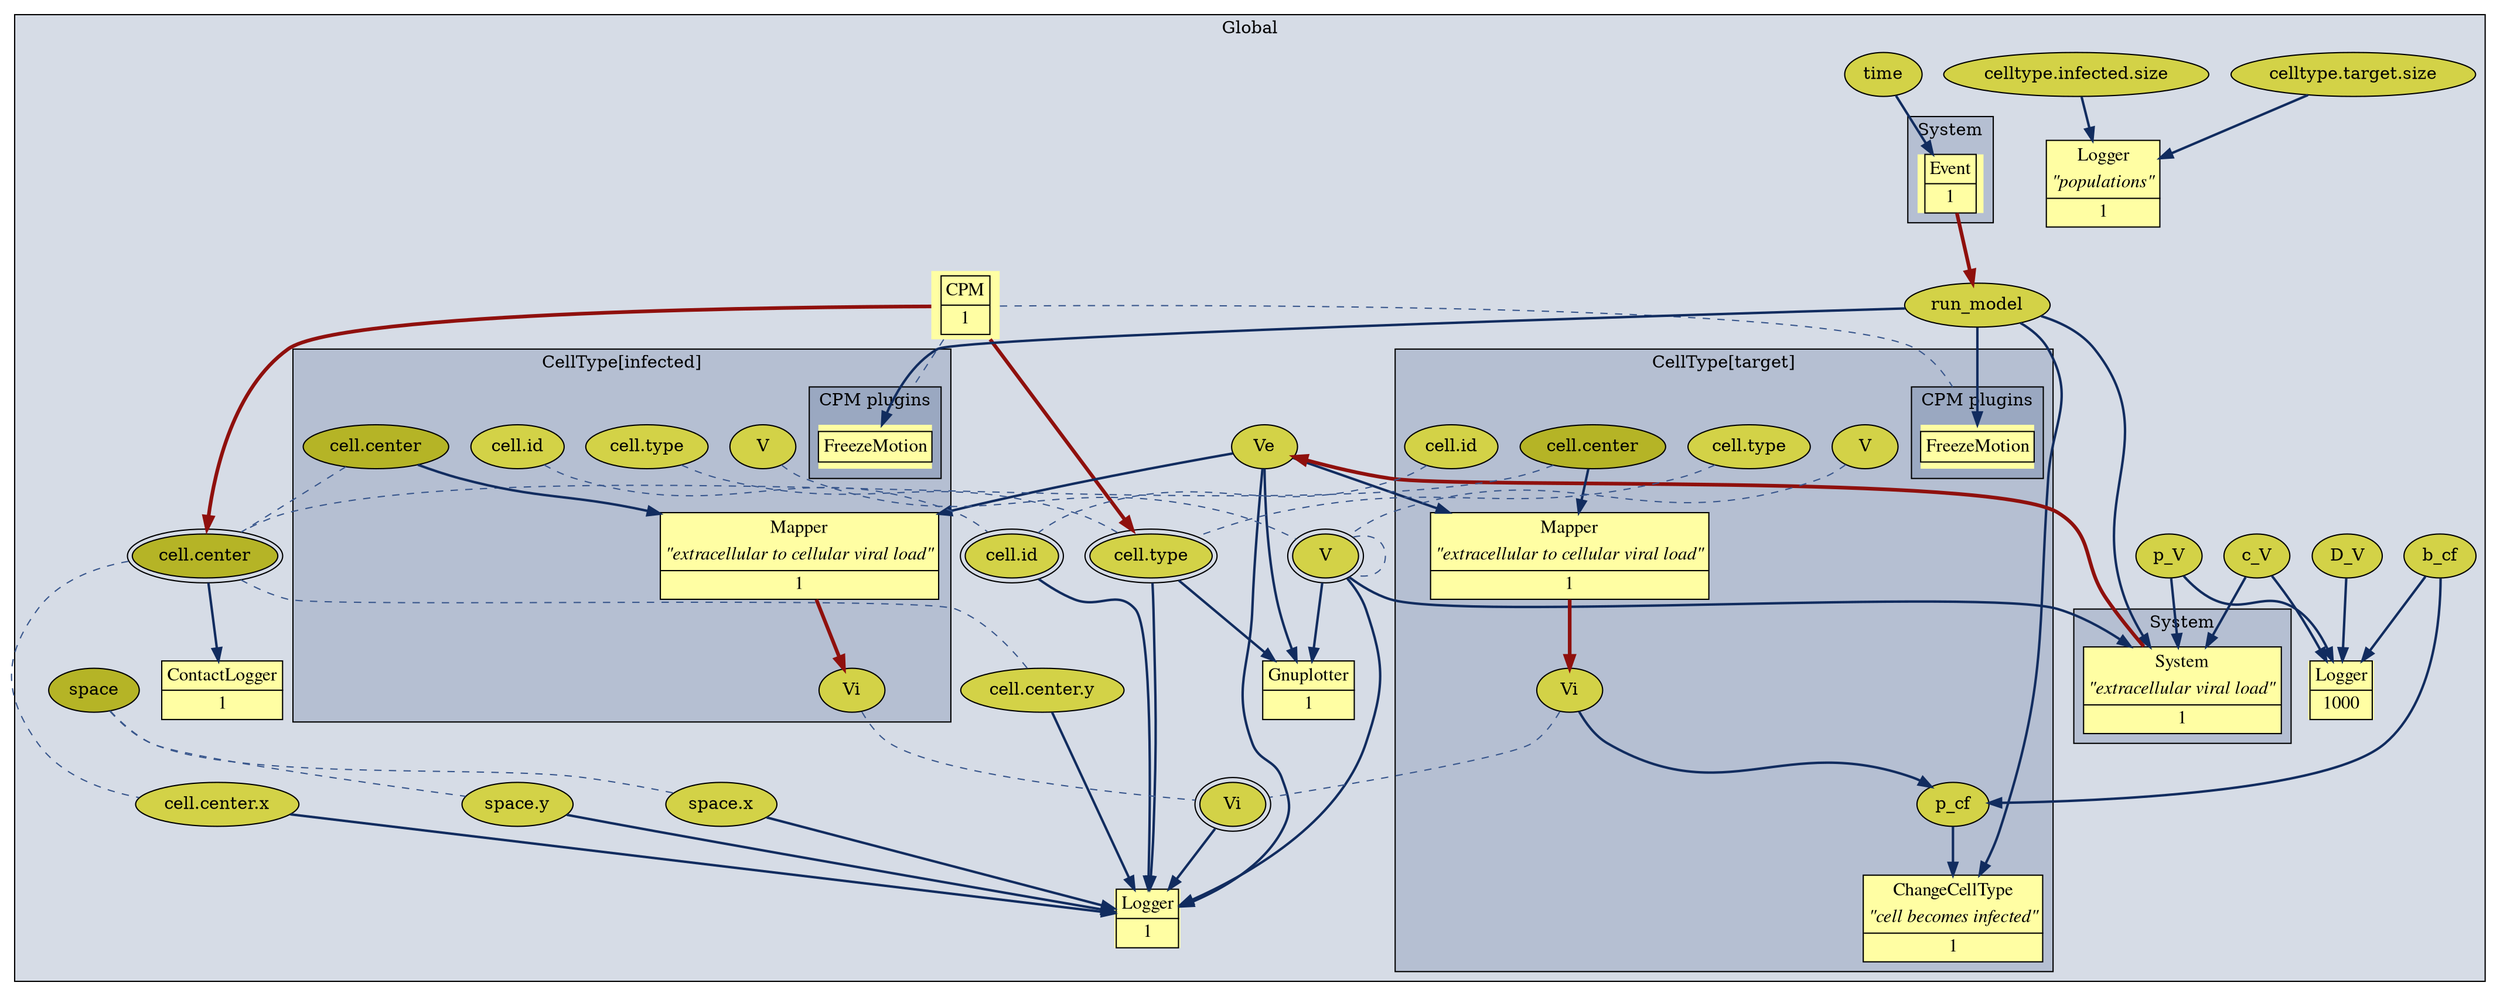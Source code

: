 digraph {
compound=true;
subgraph cluster{
labelloc="t";label="Global";bgcolor="#2341782f"
node[style=filled,fillcolor="#fffea3"]
CPM_0_1 [shape=plaintext, label=<<font face="times" point-size="15"><table cellborder="0" border="1" cellspacing="0" cellpadding="3">  <tr><td>CPM</td></tr><hr/><tr><td>1</td></tr></table></font>>, URL="morph://MorpheusModel/CPM" ]
Gnuplotter_0_1[ shape=plaintext,  margin="0", label=<<font face="times" point-size="15"><table cellborder="0" border="1" cellspacing="0" cellpadding="3" align="center">
<tr><td>Gnuplotter</td></tr>
<hr/>
<tr><td>1</td></tr></table></font>>, URL="morph://MorpheusModel/Analysis/Gnuplotter[0]" ]
Gnuplotter_0_1[ shape=plaintext,  margin="0", label=<<font face="times" point-size="15"><table cellborder="0" border="1" cellspacing="0" cellpadding="3" align="center">
<tr><td>Gnuplotter</td></tr>
<hr/>
<tr><td>1</td></tr></table></font>>, URL="morph://MorpheusModel/Analysis/Gnuplotter[1]" ]
Logger_0_1[ shape=plaintext,  margin="0", label=<<font face="times" point-size="15"><table cellborder="0" border="1" cellspacing="0" cellpadding="3" align="center">
<tr><td>Logger</td></tr>
<hr/>
<tr><td>1</td></tr></table></font>>, URL="morph://MorpheusModel/Analysis/Logger[0]" ]
Logger_0_17325486187087234701_1[ shape=plaintext,  margin="0", label=<<font face="times" point-size="15"><table cellborder="0" border="1" cellspacing="0" cellpadding="3" align="center">
<tr><td>Logger</td></tr>
<tr><td><I>"populations"</I></td></tr>
<hr/>
<tr><td>1</td></tr></table></font>>, URL="morph://MorpheusModel/Analysis/Logger[1]" ]
Logger_0_1[ shape=plaintext,  margin="0", label=<<font face="times" point-size="15"><table cellborder="0" border="1" cellspacing="0" cellpadding="3" align="center">
<tr><td>Logger</td></tr>
<hr/>
<tr><td>1</td></tr></table></font>>, URL="morph://MorpheusModel/Analysis/Logger[2]" ]
ContactLogger_0_1[ shape=plaintext,  margin="0", label=<<font face="times" point-size="15"><table cellborder="0" border="1" cellspacing="0" cellpadding="3" align="center">
<tr><td>ContactLogger</td></tr>
<hr/>
<tr><td>1</td></tr></table></font>>, URL="morph://MorpheusModel/Analysis/ContactLogger" ]
Logger_0_1[ shape=plaintext,  margin="0", label=<<font face="times" point-size="15"><table cellborder="0" border="1" cellspacing="0" cellpadding="3" align="center">
<tr><td>Logger</td></tr>
<hr/>
<tr><td>1</td></tr></table></font>>, URL="morph://MorpheusModel/Analysis/Logger[3]" ]
Logger_0_1000[ shape=plaintext,  margin="0", label=<<font face="times" point-size="15"><table cellborder="0" border="1" cellspacing="0" cellpadding="3" align="center">
<tr><td>Logger</td></tr>
<hr/>
<tr><td>1000</td></tr></table></font>>, URL="morph://MorpheusModel/Analysis/Logger[4]" ]
Logger_0_1[ shape=plaintext,  margin="0", label=<<font face="times" point-size="15"><table cellborder="0" border="1" cellspacing="0" cellpadding="3" align="center">
<tr><td>Logger</td></tr>
<hr/>
<tr><td>1</td></tr></table></font>>, URL="morph://MorpheusModel/Analysis/Logger[5]" ]
D_V_0[label="D_V", fillcolor="#d3d247", URL="morph://MorpheusModel/Global/Constant[1]"]
V_0[label="V", fillcolor="#d3d247",peripheries=2]
Ve_0[label="Ve", fillcolor="#d3d247", URL="morph://MorpheusModel/Global/Field"]
Vi_0[label="Vi", fillcolor="#d3d247",peripheries=2]
b_cf_0[label="b_cf", fillcolor="#d3d247", URL="morph://MorpheusModel/Global/Constant[0]"]
c_V_0[label="c_V", fillcolor="#d3d247", URL="morph://MorpheusModel/Global/Constant[3]"]
cell_center_0[label="cell.center", fillcolor="#b5b426",peripheries=2]
cell_center_x_0[label="cell.center.x", fillcolor="#d3d247"]
cell_center_y_0[label="cell.center.y", fillcolor="#d3d247"]
cell_id_0[label="cell.id", fillcolor="#d3d247",peripheries=2]
cell_type_0[label="cell.type", fillcolor="#d3d247",peripheries=2]
celltype_infected_size_0[label="celltype.infected.size", fillcolor="#d3d247", URL="morph://MorpheusModel/CellTypes/CellType[1]"]
celltype_target_size_0[label="celltype.target.size", fillcolor="#d3d247", URL="morph://MorpheusModel/CellTypes/CellType[0]"]
p_V_0[label="p_V", fillcolor="#d3d247", URL="morph://MorpheusModel/Global/Constant[4]"]
run_model_0[label="run_model", fillcolor="#d3d247", URL="morph://MorpheusModel/Global/Variable"]
space_0[label="space", fillcolor="#b5b426", URL="morph://MorpheusModel/Space/SpaceSymbol"]
space_x_0[label="space.x", fillcolor="#d3d247"]
space_y_0[label="space.y", fillcolor="#d3d247"]
time_0[label="time", fillcolor="#d3d247", URL="morph://MorpheusModel/Time/TimeSymbol"]
subgraph cluster_1 {
label="System";
System_1_18225853966436997567_1[ shape=plaintext,  margin="0", label=<<font face="times" point-size="15"><table cellborder="0" border="1" cellspacing="0" cellpadding="3" align="center">
<tr><td>System</td></tr>
<tr><td><I>"extracellular viral load"</I></td></tr>
<hr/>
<tr><td>1</td></tr></table></font>>, URL="morph://MorpheusModel/Global/System" ]
}
subgraph cluster_2 {
label="System";
Event_2_1[ shape=plaintext,  margin="0", label=<<font face="times" point-size="15"><table cellborder="0" border="1" cellspacing="0" cellpadding="3" align="center">
<tr><td>Event</td></tr>
<hr/>
<tr><td>1</td></tr></table></font>>, URL="morph://MorpheusModel/Global/Event" ]
}
subgraph cluster_3 {
label="CellType[target]";
Mapper_3_17012424301014365737_1[ shape=plaintext,  margin="0", label=<<font face="times" point-size="15"><table cellborder="0" border="1" cellspacing="0" cellpadding="3" align="center">
<tr><td>Mapper</td></tr>
<tr><td><I>"extracellular to cellular viral load"</I></td></tr>
<hr/>
<tr><td>1</td></tr></table></font>>, URL="morph://MorpheusModel/CellTypes/CellType[0]/Mapper" ]
ChangeCellType_3_6766517402144781897_1[ shape=plaintext,  margin="0", label=<<font face="times" point-size="15"><table cellborder="0" border="1" cellspacing="0" cellpadding="3" align="center">
<tr><td>ChangeCellType</td></tr>
<tr><td><I>"cell becomes infected"</I></td></tr>
<hr/>
<tr><td>1</td></tr></table></font>>, URL="morph://MorpheusModel/CellTypes/CellType[0]/ChangeCellType" ]
subgraph cluster_cpm3 {
label="CPM plugins";
FreezeMotion_3[ shape=plaintext,  margin="0", label=<<font face="times" point-size="15"><table cellborder="0" border="1" cellspacing="0" cellpadding="3" align="center" >
  <tr><td>FreezeMotion</td></tr>
</table></font>>, URL="morph://MorpheusModel/CellTypes/CellType[0]/FreezeMotion"];
}
V_3[label="V", fillcolor="#d3d247", URL="morph://MorpheusModel/CellTypes/CellType[0]/Property[0]"]
Vi_3[label="Vi", fillcolor="#d3d247", URL="morph://MorpheusModel/CellTypes/CellType[0]/Property[1]"]
cell_center_3[label="cell.center", fillcolor="#b5b426"]
cell_id_3[label="cell.id", fillcolor="#d3d247"]
cell_type_3[label="cell.type", fillcolor="#d3d247", URL="morph://MorpheusModel/CellTypes/CellType[0]"]
p_cf_3[label="p_cf", fillcolor="#d3d247", URL="morph://MorpheusModel/CellTypes/CellType[0]/Function"]
subgraph cluster_6 {
label="Function";
}
}
subgraph cluster_4 {
label="CellType[infected]";
Mapper_4_17012424301014365737_1[ shape=plaintext,  margin="0", label=<<font face="times" point-size="15"><table cellborder="0" border="1" cellspacing="0" cellpadding="3" align="center">
<tr><td>Mapper</td></tr>
<tr><td><I>"extracellular to cellular viral load"</I></td></tr>
<hr/>
<tr><td>1</td></tr></table></font>>, URL="morph://MorpheusModel/CellTypes/CellType[1]/Mapper" ]
subgraph cluster_cpm4 {
label="CPM plugins";
FreezeMotion_4[ shape=plaintext,  margin="0", label=<<font face="times" point-size="15"><table cellborder="0" border="1" cellspacing="0" cellpadding="3" align="center" >
  <tr><td>FreezeMotion</td></tr>
</table></font>>, URL="morph://MorpheusModel/CellTypes/CellType[1]/FreezeMotion"];
}
V_4[label="V", fillcolor="#d3d247", URL="morph://MorpheusModel/CellTypes/CellType[1]/Property[0]"]
Vi_4[label="Vi", fillcolor="#d3d247", URL="morph://MorpheusModel/CellTypes/CellType[1]/Property[1]"]
cell_center_4[label="cell.center", fillcolor="#b5b426"]
cell_id_4[label="cell.id", fillcolor="#d3d247"]
cell_type_4[label="cell.type", fillcolor="#d3d247", URL="morph://MorpheusModel/CellTypes/CellType[1]"]
subgraph cluster_5 {
label="System";
}
}
subgraph cluster_7 {
label="CellType[Medium]";
}
}
CPM_0_1 -> FreezeMotion_3 [dir=none, style="dashed", penwidth=1, color="#38568c",lhead=cluster_cpm3] 

CPM_0_1 -> FreezeMotion_4 [dir=none, style="dashed", penwidth=1, color="#38568c",lhead=cluster_cpm4] 

CPM_0_1 -> cell_center_0 [penwidth=3, color="#8f100d"] 

CPM_0_1 -> cell_type_0 [penwidth=3, color="#8f100d"] 

D_V_0 -> Logger_0_1000 [penwidth=2, color="#112c5f"] 

Event_2_1 -> run_model_0 [penwidth=3, color="#8f100d"] 

Mapper_3_17012424301014365737_1 -> Vi_3 [penwidth=3, color="#8f100d"] 

Mapper_4_17012424301014365737_1 -> Vi_4 [penwidth=3, color="#8f100d"] 

System_1_18225853966436997567_1 -> Ve_0 [penwidth=3, color="#8f100d"] 

V_0 -> Gnuplotter_0_1 [penwidth=2, color="#112c5f"] 

V_0 -> Logger_0_1 [penwidth=2, color="#112c5f"] 

V_0 -> System_1_18225853966436997567_1 [penwidth=2, color="#112c5f"] 

V_0 -> V_0 [dir=none, style="dashed", penwidth=1, color="#38568c"] 

V_3 -> V_0 [dir=none, style="dashed", penwidth=1, color="#38568c"] 

V_4 -> V_0 [dir=none, style="dashed", penwidth=1, color="#38568c"] 

Ve_0 -> Gnuplotter_0_1 [penwidth=2, color="#112c5f"] 

Ve_0 -> Logger_0_1 [penwidth=2, color="#112c5f"] 

Ve_0 -> Mapper_3_17012424301014365737_1 [penwidth=2, color="#112c5f"] 

Ve_0 -> Mapper_4_17012424301014365737_1 [penwidth=2, color="#112c5f"] 

Vi_0 -> Logger_0_1 [penwidth=2, color="#112c5f"] 

Vi_3 -> Vi_0 [dir=none, style="dashed", penwidth=1, color="#38568c"] 

Vi_3 -> p_cf_3 [penwidth=2, color="#112c5f"] 

Vi_4 -> Vi_0 [dir=none, style="dashed", penwidth=1, color="#38568c"] 

b_cf_0 -> Logger_0_1000 [penwidth=2, color="#112c5f"] 

b_cf_0 -> p_cf_3 [penwidth=2, color="#112c5f"] 

c_V_0 -> Logger_0_1000 [penwidth=2, color="#112c5f"] 

c_V_0 -> System_1_18225853966436997567_1 [penwidth=2, color="#112c5f"] 

cell_center_0 -> ContactLogger_0_1 [penwidth=2, color="#112c5f"] 

cell_center_0 -> cell_center_x_0 [dir=none, style="dashed", penwidth=1, color="#38568c"] 

cell_center_0 -> cell_center_y_0 [dir=none, style="dashed", penwidth=1, color="#38568c"] 

cell_center_3 -> Mapper_3_17012424301014365737_1 [penwidth=2, color="#112c5f"] 

cell_center_3 -> cell_center_0 [dir=none, style="dashed", penwidth=1, color="#38568c"] 

cell_center_4 -> Mapper_4_17012424301014365737_1 [penwidth=2, color="#112c5f"] 

cell_center_4 -> cell_center_0 [dir=none, style="dashed", penwidth=1, color="#38568c"] 

cell_center_x_0 -> Logger_0_1 [penwidth=2, color="#112c5f"] 

cell_center_y_0 -> Logger_0_1 [penwidth=2, color="#112c5f"] 

cell_id_0 -> Logger_0_1 [penwidth=2, color="#112c5f"] 

cell_id_3 -> cell_id_0 [dir=none, style="dashed", penwidth=1, color="#38568c"] 

cell_id_4 -> cell_id_0 [dir=none, style="dashed", penwidth=1, color="#38568c"] 

cell_type_0 -> Gnuplotter_0_1 [penwidth=2, color="#112c5f"] 

cell_type_0 -> Logger_0_1 [penwidth=2, color="#112c5f"] 

cell_type_3 -> cell_type_0 [dir=none, style="dashed", penwidth=1, color="#38568c"] 

cell_type_4 -> cell_type_0 [dir=none, style="dashed", penwidth=1, color="#38568c"] 

celltype_infected_size_0 -> Logger_0_17325486187087234701_1 [penwidth=2, color="#112c5f"] 

celltype_target_size_0 -> Logger_0_17325486187087234701_1 [penwidth=2, color="#112c5f"] 

p_V_0 -> Logger_0_1000 [penwidth=2, color="#112c5f"] 

p_V_0 -> System_1_18225853966436997567_1 [penwidth=2, color="#112c5f"] 

p_cf_3 -> ChangeCellType_3_6766517402144781897_1 [penwidth=2, color="#112c5f"] 

run_model_0 -> ChangeCellType_3_6766517402144781897_1 [penwidth=2, color="#112c5f"] 

run_model_0 -> FreezeMotion_3 [penwidth=2, color="#112c5f"] 

run_model_0 -> FreezeMotion_4 [penwidth=2, color="#112c5f"] 

run_model_0 -> System_1_18225853966436997567_1 [penwidth=2, color="#112c5f"] 

space_0 -> space_x_0 [dir=none, style="dashed", penwidth=1, color="#38568c"] 

space_0 -> space_y_0 [dir=none, style="dashed", penwidth=1, color="#38568c"] 

space_x_0 -> Logger_0_1 [penwidth=2, color="#112c5f"] 

space_y_0 -> Logger_0_1 [penwidth=2, color="#112c5f"] 

time_0 -> Event_2_1 [penwidth=2, color="#112c5f"] 

}

